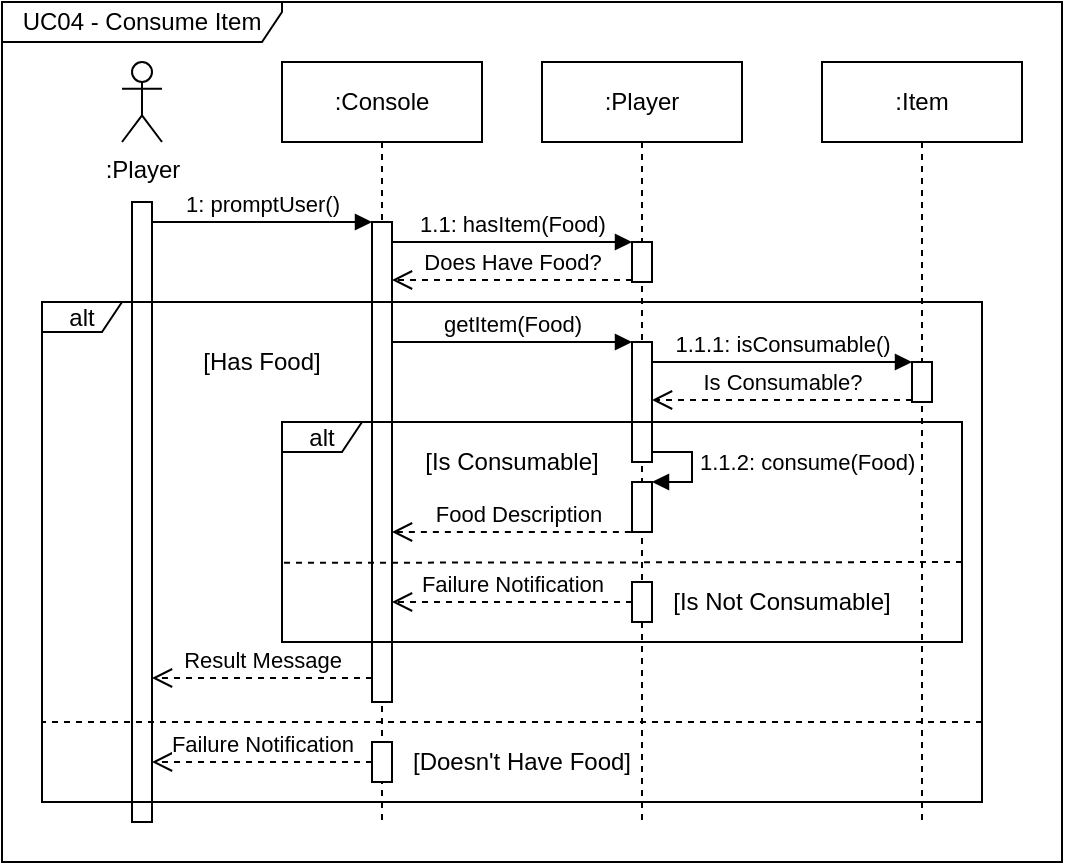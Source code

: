 <mxfile version="12.1.0" type="device" pages="1"><diagram id="m-QR4in0eF9cszq5KAaE" name="Page-1"><mxGraphModel dx="1315" dy="675" grid="1" gridSize="10" guides="1" tooltips="1" connect="1" arrows="1" fold="1" page="1" pageScale="1" pageWidth="850" pageHeight="1100" math="0" shadow="0"><root><mxCell id="0"/><mxCell id="1" parent="0"/><mxCell id="dLHXMWBuzNi1pJ5786Dm-1" value="UC04 - Consume Item" style="shape=umlFrame;whiteSpace=wrap;html=1;width=140;height=20;" vertex="1" parent="1"><mxGeometry x="40" y="40" width="530" height="430" as="geometry"/></mxCell><mxCell id="dLHXMWBuzNi1pJ5786Dm-2" value=":Player" style="shape=umlActor;verticalLabelPosition=bottom;labelBackgroundColor=#ffffff;verticalAlign=top;html=1;" vertex="1" parent="1"><mxGeometry x="100" y="70" width="20" height="40" as="geometry"/></mxCell><mxCell id="dLHXMWBuzNi1pJ5786Dm-3" value="" style="html=1;points=[];perimeter=orthogonalPerimeter;" vertex="1" parent="1"><mxGeometry x="105" y="140" width="10" height="310" as="geometry"/></mxCell><mxCell id="dLHXMWBuzNi1pJ5786Dm-4" value=":Console" style="shape=umlLifeline;perimeter=lifelinePerimeter;whiteSpace=wrap;html=1;container=1;collapsible=0;recursiveResize=0;outlineConnect=0;" vertex="1" parent="1"><mxGeometry x="180" y="70" width="100" height="380" as="geometry"/></mxCell><mxCell id="dLHXMWBuzNi1pJ5786Dm-5" value="" style="html=1;points=[];perimeter=orthogonalPerimeter;" vertex="1" parent="dLHXMWBuzNi1pJ5786Dm-4"><mxGeometry x="45" y="80" width="10" height="240" as="geometry"/></mxCell><mxCell id="dLHXMWBuzNi1pJ5786Dm-33" value="" style="html=1;points=[];perimeter=orthogonalPerimeter;" vertex="1" parent="dLHXMWBuzNi1pJ5786Dm-4"><mxGeometry x="45" y="340" width="10" height="20" as="geometry"/></mxCell><mxCell id="dLHXMWBuzNi1pJ5786Dm-6" value="1: promptUser()" style="html=1;verticalAlign=bottom;endArrow=block;entryX=0;entryY=0;" edge="1" target="dLHXMWBuzNi1pJ5786Dm-5" parent="1" source="dLHXMWBuzNi1pJ5786Dm-3"><mxGeometry relative="1" as="geometry"><mxPoint x="180" y="150" as="sourcePoint"/></mxGeometry></mxCell><mxCell id="dLHXMWBuzNi1pJ5786Dm-7" value="Result Message" style="html=1;verticalAlign=bottom;endArrow=open;dashed=1;endSize=8;exitX=0;exitY=0.95;" edge="1" source="dLHXMWBuzNi1pJ5786Dm-5" parent="1" target="dLHXMWBuzNi1pJ5786Dm-3"><mxGeometry relative="1" as="geometry"><mxPoint x="130" y="549" as="targetPoint"/></mxGeometry></mxCell><mxCell id="dLHXMWBuzNi1pJ5786Dm-8" value=":Player" style="shape=umlLifeline;perimeter=lifelinePerimeter;whiteSpace=wrap;html=1;container=1;collapsible=0;recursiveResize=0;outlineConnect=0;" vertex="1" parent="1"><mxGeometry x="310" y="70" width="100" height="380" as="geometry"/></mxCell><mxCell id="dLHXMWBuzNi1pJ5786Dm-27" value="1.1.2: consume(Food)" style="edgeStyle=orthogonalEdgeStyle;html=1;align=left;spacingLeft=2;endArrow=block;rounded=0;entryX=1;entryY=0;" edge="1" target="dLHXMWBuzNi1pJ5786Dm-26" parent="dLHXMWBuzNi1pJ5786Dm-8"><mxGeometry relative="1" as="geometry"><mxPoint x="50" y="195" as="sourcePoint"/><Array as="points"><mxPoint x="75" y="195"/></Array></mxGeometry></mxCell><mxCell id="dLHXMWBuzNi1pJ5786Dm-9" value="" style="html=1;points=[];perimeter=orthogonalPerimeter;" vertex="1" parent="dLHXMWBuzNi1pJ5786Dm-8"><mxGeometry x="45" y="90" width="10" height="20" as="geometry"/></mxCell><mxCell id="dLHXMWBuzNi1pJ5786Dm-13" value="" style="html=1;points=[];perimeter=orthogonalPerimeter;" vertex="1" parent="dLHXMWBuzNi1pJ5786Dm-8"><mxGeometry x="45" y="140" width="10" height="60" as="geometry"/></mxCell><mxCell id="dLHXMWBuzNi1pJ5786Dm-26" value="" style="html=1;points=[];perimeter=orthogonalPerimeter;" vertex="1" parent="dLHXMWBuzNi1pJ5786Dm-8"><mxGeometry x="45" y="210" width="10" height="25" as="geometry"/></mxCell><mxCell id="dLHXMWBuzNi1pJ5786Dm-30" value="" style="html=1;points=[];perimeter=orthogonalPerimeter;" vertex="1" parent="dLHXMWBuzNi1pJ5786Dm-8"><mxGeometry x="45" y="260" width="10" height="20" as="geometry"/></mxCell><mxCell id="dLHXMWBuzNi1pJ5786Dm-10" value="1.1: hasItem(Food)" style="html=1;verticalAlign=bottom;endArrow=block;entryX=0;entryY=0;" edge="1" target="dLHXMWBuzNi1pJ5786Dm-9" parent="1" source="dLHXMWBuzNi1pJ5786Dm-5"><mxGeometry relative="1" as="geometry"><mxPoint x="290" y="150" as="sourcePoint"/></mxGeometry></mxCell><mxCell id="dLHXMWBuzNi1pJ5786Dm-11" value="Does Have Food?" style="html=1;verticalAlign=bottom;endArrow=open;dashed=1;endSize=8;exitX=0;exitY=0.95;" edge="1" source="dLHXMWBuzNi1pJ5786Dm-9" parent="1" target="dLHXMWBuzNi1pJ5786Dm-5"><mxGeometry relative="1" as="geometry"><mxPoint x="290" y="226" as="targetPoint"/></mxGeometry></mxCell><mxCell id="dLHXMWBuzNi1pJ5786Dm-14" value="getItem(Food)" style="html=1;verticalAlign=bottom;endArrow=block;entryX=0;entryY=0;" edge="1" target="dLHXMWBuzNi1pJ5786Dm-13" parent="1"><mxGeometry relative="1" as="geometry"><mxPoint x="235" y="210" as="sourcePoint"/></mxGeometry></mxCell><mxCell id="dLHXMWBuzNi1pJ5786Dm-16" value=":Item" style="shape=umlLifeline;perimeter=lifelinePerimeter;whiteSpace=wrap;html=1;container=1;collapsible=0;recursiveResize=0;outlineConnect=0;" vertex="1" parent="1"><mxGeometry x="450" y="70" width="100" height="380" as="geometry"/></mxCell><mxCell id="dLHXMWBuzNi1pJ5786Dm-19" value="" style="html=1;points=[];perimeter=orthogonalPerimeter;" vertex="1" parent="dLHXMWBuzNi1pJ5786Dm-16"><mxGeometry x="45" y="150" width="10" height="20" as="geometry"/></mxCell><mxCell id="dLHXMWBuzNi1pJ5786Dm-20" value="1.1.1: isConsumable()" style="html=1;verticalAlign=bottom;endArrow=block;entryX=0;entryY=0;" edge="1" target="dLHXMWBuzNi1pJ5786Dm-19" parent="1" source="dLHXMWBuzNi1pJ5786Dm-13"><mxGeometry relative="1" as="geometry"><mxPoint x="430" y="210" as="sourcePoint"/></mxGeometry></mxCell><mxCell id="dLHXMWBuzNi1pJ5786Dm-21" value="Is Consumable?" style="html=1;verticalAlign=bottom;endArrow=open;dashed=1;endSize=8;exitX=0;exitY=0.95;" edge="1" source="dLHXMWBuzNi1pJ5786Dm-19" parent="1" target="dLHXMWBuzNi1pJ5786Dm-13"><mxGeometry relative="1" as="geometry"><mxPoint x="430" y="286" as="targetPoint"/></mxGeometry></mxCell><mxCell id="dLHXMWBuzNi1pJ5786Dm-28" value="Food Description" style="html=1;verticalAlign=bottom;endArrow=open;dashed=1;endSize=8;exitX=0.543;exitY=1;exitDx=0;exitDy=0;exitPerimeter=0;" edge="1" parent="1" source="dLHXMWBuzNi1pJ5786Dm-26" target="dLHXMWBuzNi1pJ5786Dm-5"><mxGeometry relative="1" as="geometry"><mxPoint x="350" y="490" as="sourcePoint"/><mxPoint x="270" y="490" as="targetPoint"/></mxGeometry></mxCell><mxCell id="dLHXMWBuzNi1pJ5786Dm-29" value="" style="endArrow=none;dashed=1;html=1;entryX=-0.003;entryY=0.64;entryDx=0;entryDy=0;entryPerimeter=0;" edge="1" parent="1" target="dLHXMWBuzNi1pJ5786Dm-22"><mxGeometry width="50" height="50" relative="1" as="geometry"><mxPoint x="520" y="320" as="sourcePoint"/><mxPoint x="310" y="320" as="targetPoint"/></mxGeometry></mxCell><mxCell id="dLHXMWBuzNi1pJ5786Dm-31" value="Failure Notification" style="html=1;verticalAlign=bottom;endArrow=open;dashed=1;endSize=8;" edge="1" parent="1" source="dLHXMWBuzNi1pJ5786Dm-30" target="dLHXMWBuzNi1pJ5786Dm-5"><mxGeometry relative="1" as="geometry"><mxPoint x="340" y="340" as="sourcePoint"/><mxPoint x="260" y="340" as="targetPoint"/></mxGeometry></mxCell><mxCell id="dLHXMWBuzNi1pJ5786Dm-32" value="" style="endArrow=none;dashed=1;html=1;" edge="1" parent="1"><mxGeometry width="50" height="50" relative="1" as="geometry"><mxPoint x="530" y="400" as="sourcePoint"/><mxPoint x="60" y="400" as="targetPoint"/></mxGeometry></mxCell><mxCell id="dLHXMWBuzNi1pJ5786Dm-34" value="Failure Notification" style="html=1;verticalAlign=bottom;endArrow=open;dashed=1;endSize=8;" edge="1" parent="1" source="dLHXMWBuzNi1pJ5786Dm-33" target="dLHXMWBuzNi1pJ5786Dm-3"><mxGeometry relative="1" as="geometry"><mxPoint x="220" y="419.5" as="sourcePoint"/><mxPoint x="100" y="419.5" as="targetPoint"/></mxGeometry></mxCell><mxCell id="dLHXMWBuzNi1pJ5786Dm-22" value="alt" style="shape=umlFrame;whiteSpace=wrap;html=1;width=40;height=15;" vertex="1" parent="1"><mxGeometry x="180" y="250" width="340" height="110" as="geometry"/></mxCell><mxCell id="dLHXMWBuzNi1pJ5786Dm-12" value="alt" style="shape=umlFrame;whiteSpace=wrap;html=1;width=40;height=15;" vertex="1" parent="1"><mxGeometry x="60" y="190" width="470" height="250" as="geometry"/></mxCell><mxCell id="dLHXMWBuzNi1pJ5786Dm-35" value="[Has Food]" style="text;html=1;strokeColor=none;fillColor=none;align=center;verticalAlign=middle;whiteSpace=wrap;rounded=0;" vertex="1" parent="1"><mxGeometry x="120" y="210" width="100" height="20" as="geometry"/></mxCell><mxCell id="dLHXMWBuzNi1pJ5786Dm-36" value="[Doesn't Have Food]" style="text;html=1;strokeColor=none;fillColor=none;align=center;verticalAlign=middle;whiteSpace=wrap;rounded=0;" vertex="1" parent="1"><mxGeometry x="240" y="410" width="120" height="20" as="geometry"/></mxCell><mxCell id="dLHXMWBuzNi1pJ5786Dm-37" value="[Is Consumable]" style="text;html=1;strokeColor=none;fillColor=none;align=center;verticalAlign=middle;whiteSpace=wrap;rounded=0;" vertex="1" parent="1"><mxGeometry x="240" y="260" width="110" height="20" as="geometry"/></mxCell><mxCell id="dLHXMWBuzNi1pJ5786Dm-38" value="[Is Not Consumable]" style="text;html=1;strokeColor=none;fillColor=none;align=center;verticalAlign=middle;whiteSpace=wrap;rounded=0;" vertex="1" parent="1"><mxGeometry x="370" y="330" width="120" height="20" as="geometry"/></mxCell></root></mxGraphModel></diagram></mxfile>